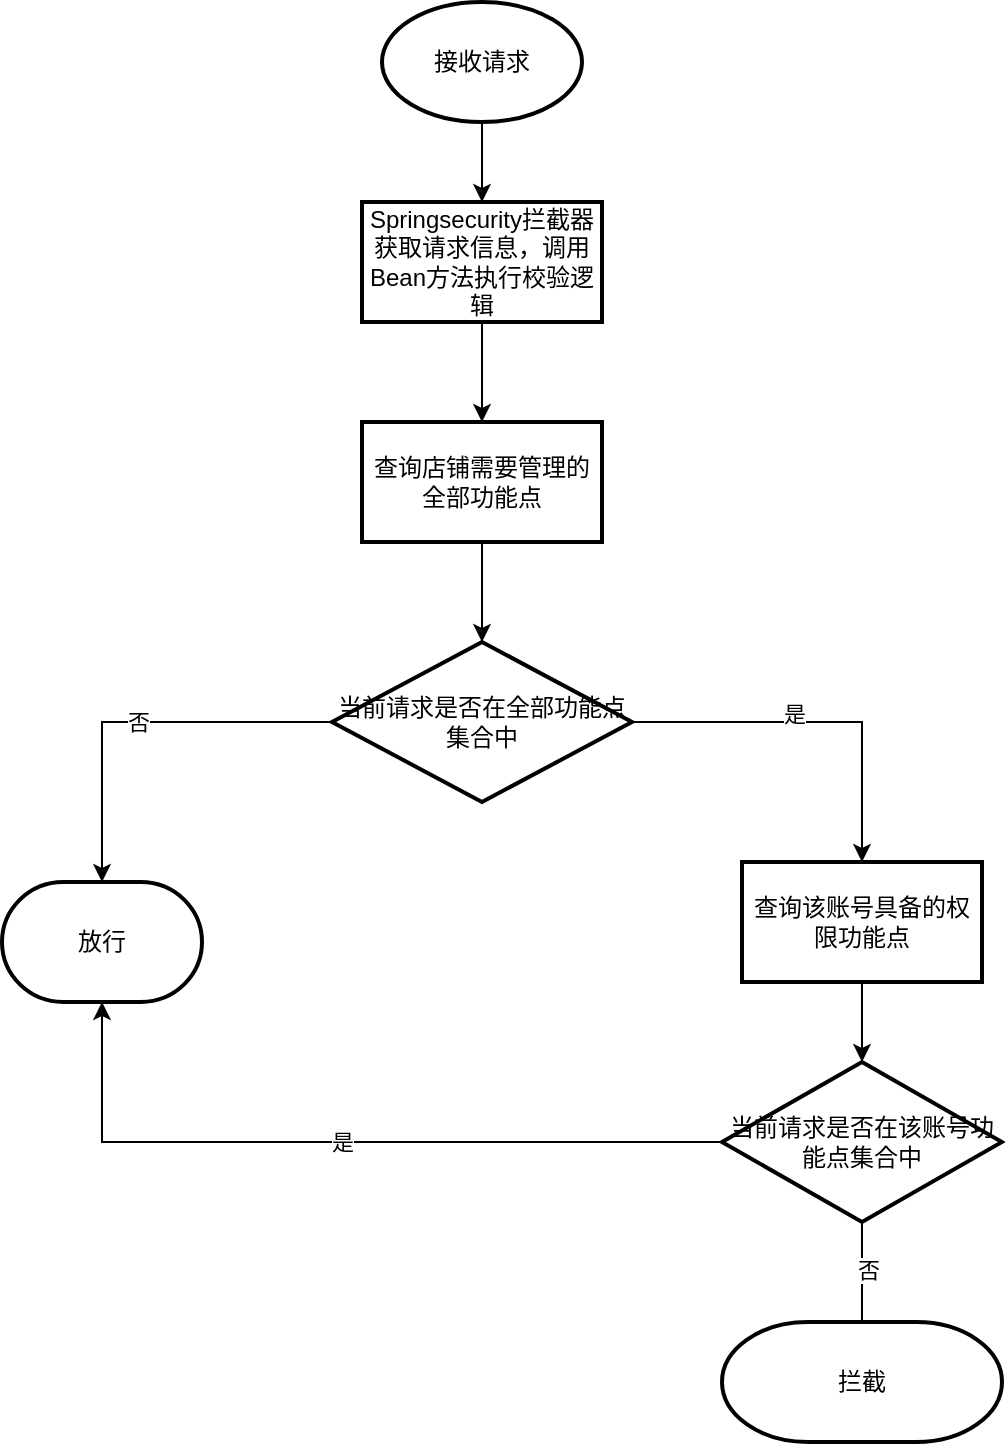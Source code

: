 <mxfile version="20.2.7" type="github">
  <diagram id="prtHgNgQTEPvFCAcTncT" name="Page-1">
    <mxGraphModel dx="770" dy="2241" grid="1" gridSize="10" guides="1" tooltips="1" connect="1" arrows="1" fold="1" page="1" pageScale="1" pageWidth="827" pageHeight="1169" math="0" shadow="0">
      <root>
        <mxCell id="0" />
        <mxCell id="1" parent="0" />
        <mxCell id="p92eHHjYNTa7er7wWZSy-7" value="" style="edgeStyle=orthogonalEdgeStyle;rounded=0;orthogonalLoop=1;jettySize=auto;html=1;" parent="1" source="p92eHHjYNTa7er7wWZSy-4" target="p92eHHjYNTa7er7wWZSy-6" edge="1">
          <mxGeometry relative="1" as="geometry" />
        </mxCell>
        <mxCell id="p92eHHjYNTa7er7wWZSy-4" value="查询店铺需要管理的全部功能点" style="whiteSpace=wrap;html=1;strokeWidth=2;" parent="1" vertex="1">
          <mxGeometry x="260" y="180" width="120" height="60" as="geometry" />
        </mxCell>
        <mxCell id="p92eHHjYNTa7er7wWZSy-9" value="" style="edgeStyle=orthogonalEdgeStyle;rounded=0;orthogonalLoop=1;jettySize=auto;html=1;" parent="1" source="p92eHHjYNTa7er7wWZSy-6" target="p92eHHjYNTa7er7wWZSy-8" edge="1">
          <mxGeometry relative="1" as="geometry" />
        </mxCell>
        <mxCell id="p92eHHjYNTa7er7wWZSy-23" value="是" style="edgeLabel;html=1;align=center;verticalAlign=middle;resizable=0;points=[];" parent="p92eHHjYNTa7er7wWZSy-9" vertex="1" connectable="0">
          <mxGeometry x="-0.125" y="4" relative="1" as="geometry">
            <mxPoint as="offset" />
          </mxGeometry>
        </mxCell>
        <mxCell id="NkBOii5LvD7B4gdLpRuM-8" value="否" style="edgeStyle=orthogonalEdgeStyle;rounded=0;orthogonalLoop=1;jettySize=auto;html=1;entryX=0.5;entryY=0;entryDx=0;entryDy=0;entryPerimeter=0;" edge="1" parent="1" source="p92eHHjYNTa7er7wWZSy-6" target="p92eHHjYNTa7er7wWZSy-22">
          <mxGeometry relative="1" as="geometry" />
        </mxCell>
        <mxCell id="p92eHHjYNTa7er7wWZSy-6" value="当前请求是否在全部功能点集合中" style="rhombus;whiteSpace=wrap;html=1;strokeWidth=2;" parent="1" vertex="1">
          <mxGeometry x="245" y="290" width="150" height="80" as="geometry" />
        </mxCell>
        <mxCell id="p92eHHjYNTa7er7wWZSy-13" value="" style="edgeStyle=orthogonalEdgeStyle;rounded=0;orthogonalLoop=1;jettySize=auto;html=1;" parent="1" source="p92eHHjYNTa7er7wWZSy-8" target="p92eHHjYNTa7er7wWZSy-12" edge="1">
          <mxGeometry relative="1" as="geometry" />
        </mxCell>
        <mxCell id="p92eHHjYNTa7er7wWZSy-8" value="查询该账号具备的权限功能点" style="whiteSpace=wrap;html=1;strokeWidth=2;" parent="1" vertex="1">
          <mxGeometry x="450" y="400" width="120" height="60" as="geometry" />
        </mxCell>
        <mxCell id="p92eHHjYNTa7er7wWZSy-14" value="是" style="edgeStyle=orthogonalEdgeStyle;rounded=0;orthogonalLoop=1;jettySize=auto;html=1;entryX=0.5;entryY=1;entryDx=0;entryDy=0;entryPerimeter=0;" parent="1" source="p92eHHjYNTa7er7wWZSy-12" target="p92eHHjYNTa7er7wWZSy-22" edge="1">
          <mxGeometry relative="1" as="geometry">
            <mxPoint x="160" y="390" as="targetPoint" />
          </mxGeometry>
        </mxCell>
        <mxCell id="p92eHHjYNTa7er7wWZSy-12" value="当前请求是否在该账号功能点集合中" style="rhombus;whiteSpace=wrap;html=1;strokeWidth=2;" parent="1" vertex="1">
          <mxGeometry x="440" y="500" width="140" height="80" as="geometry" />
        </mxCell>
        <mxCell id="NkBOii5LvD7B4gdLpRuM-4" style="edgeStyle=orthogonalEdgeStyle;rounded=0;orthogonalLoop=1;jettySize=auto;html=1;entryX=0.5;entryY=0;entryDx=0;entryDy=0;" edge="1" parent="1" source="p92eHHjYNTa7er7wWZSy-17" target="NkBOii5LvD7B4gdLpRuM-1">
          <mxGeometry relative="1" as="geometry" />
        </mxCell>
        <mxCell id="p92eHHjYNTa7er7wWZSy-17" value="接收请求" style="strokeWidth=2;html=1;shape=mxgraph.flowchart.start_1;whiteSpace=wrap;" parent="1" vertex="1">
          <mxGeometry x="270" y="-30" width="100" height="60" as="geometry" />
        </mxCell>
        <mxCell id="p92eHHjYNTa7er7wWZSy-22" value="放行" style="strokeWidth=2;html=1;shape=mxgraph.flowchart.terminator;whiteSpace=wrap;" parent="1" vertex="1">
          <mxGeometry x="80" y="410" width="100" height="60" as="geometry" />
        </mxCell>
        <mxCell id="NkBOii5LvD7B4gdLpRuM-5" style="edgeStyle=orthogonalEdgeStyle;rounded=0;orthogonalLoop=1;jettySize=auto;html=1;entryX=0.5;entryY=0;entryDx=0;entryDy=0;" edge="1" parent="1" source="NkBOii5LvD7B4gdLpRuM-1" target="p92eHHjYNTa7er7wWZSy-4">
          <mxGeometry relative="1" as="geometry" />
        </mxCell>
        <mxCell id="NkBOii5LvD7B4gdLpRuM-1" value="Springsecurity拦截器获取请求信息，调用Bean方法执行校验逻辑" style="whiteSpace=wrap;html=1;strokeWidth=2;" vertex="1" parent="1">
          <mxGeometry x="260" y="70" width="120" height="60" as="geometry" />
        </mxCell>
        <mxCell id="p92eHHjYNTa7er7wWZSy-20" value="拦截" style="strokeWidth=2;html=1;shape=mxgraph.flowchart.terminator;whiteSpace=wrap;" parent="1" vertex="1">
          <mxGeometry x="440" y="630" width="140" height="60" as="geometry" />
        </mxCell>
        <mxCell id="NkBOii5LvD7B4gdLpRuM-6" value="" style="edgeStyle=orthogonalEdgeStyle;rounded=0;orthogonalLoop=1;jettySize=auto;html=1;endArrow=none;" edge="1" parent="1" source="p92eHHjYNTa7er7wWZSy-12" target="p92eHHjYNTa7er7wWZSy-20">
          <mxGeometry relative="1" as="geometry">
            <mxPoint x="320" y="790" as="targetPoint" />
            <mxPoint x="320" y="625" as="sourcePoint" />
          </mxGeometry>
        </mxCell>
        <mxCell id="NkBOii5LvD7B4gdLpRuM-7" value="否" style="edgeLabel;html=1;align=center;verticalAlign=middle;resizable=0;points=[];" vertex="1" connectable="0" parent="NkBOii5LvD7B4gdLpRuM-6">
          <mxGeometry x="-0.055" y="3" relative="1" as="geometry">
            <mxPoint as="offset" />
          </mxGeometry>
        </mxCell>
      </root>
    </mxGraphModel>
  </diagram>
</mxfile>
